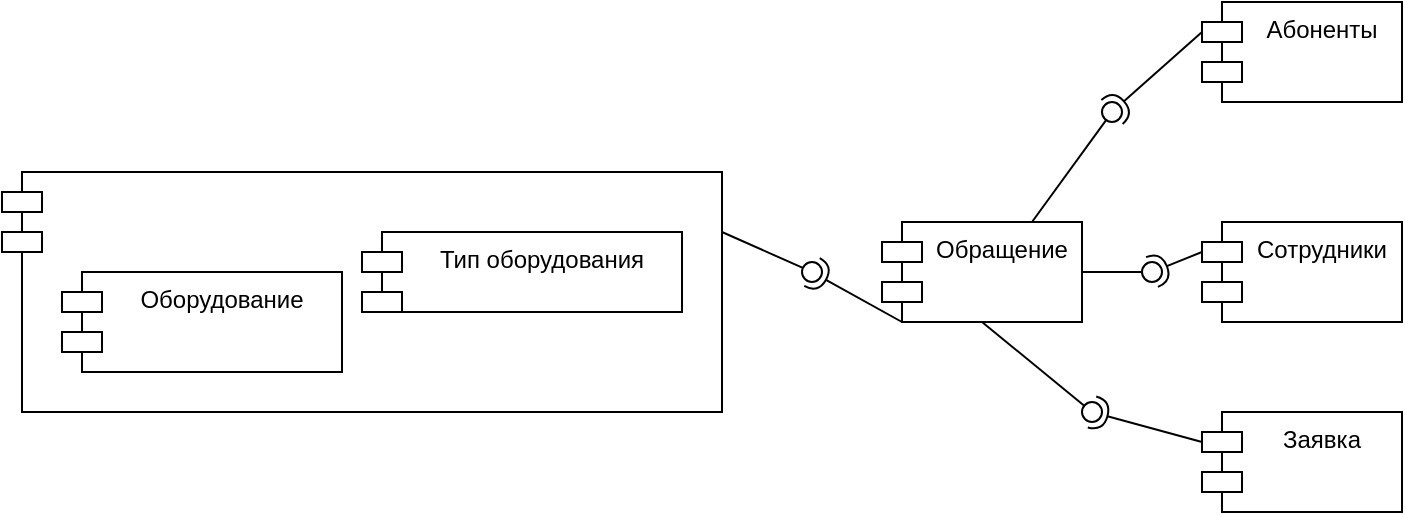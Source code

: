 <mxfile version="14.1.2" type="github">
  <diagram id="3q50SIcxGe6WyhMTCiRP" name="Страница 1">
    <mxGraphModel dx="946" dy="645" grid="1" gridSize="10" guides="1" tooltips="1" connect="1" arrows="1" fold="1" page="1" pageScale="1" pageWidth="827" pageHeight="1169" math="0" shadow="0">
      <root>
        <mxCell id="0" />
        <mxCell id="1" parent="0" />
        <mxCell id="vTD367eCLKFzvuavmpZN-2" value="Обращение" style="shape=module;align=left;spacingLeft=20;align=center;verticalAlign=top;" parent="1" vertex="1">
          <mxGeometry x="470" y="240" width="100" height="50" as="geometry" />
        </mxCell>
        <mxCell id="vTD367eCLKFzvuavmpZN-3" value="Заявка" style="shape=module;align=left;spacingLeft=20;align=center;verticalAlign=top;" parent="1" vertex="1">
          <mxGeometry x="630" y="335" width="100" height="50" as="geometry" />
        </mxCell>
        <mxCell id="vTD367eCLKFzvuavmpZN-4" value="Сотрудники" style="shape=module;align=left;spacingLeft=20;align=center;verticalAlign=top;" parent="1" vertex="1">
          <mxGeometry x="630" y="240" width="100" height="50" as="geometry" />
        </mxCell>
        <mxCell id="vTD367eCLKFzvuavmpZN-5" value="Абоненты" style="shape=module;align=left;spacingLeft=20;align=center;verticalAlign=top;" parent="1" vertex="1">
          <mxGeometry x="630" y="130" width="100" height="50" as="geometry" />
        </mxCell>
        <mxCell id="vTD367eCLKFzvuavmpZN-9" value="" style="group" parent="1" vertex="1" connectable="0">
          <mxGeometry x="30" y="215" width="360" height="120" as="geometry" />
        </mxCell>
        <mxCell id="vTD367eCLKFzvuavmpZN-8" value="" style="shape=module;align=left;spacingLeft=20;align=center;verticalAlign=top;" parent="vTD367eCLKFzvuavmpZN-9" vertex="1">
          <mxGeometry width="360" height="120" as="geometry" />
        </mxCell>
        <mxCell id="vTD367eCLKFzvuavmpZN-6" value="Оборудование" style="shape=module;align=left;spacingLeft=20;align=center;verticalAlign=top;" parent="vTD367eCLKFzvuavmpZN-9" vertex="1">
          <mxGeometry x="30" y="50" width="140" height="50" as="geometry" />
        </mxCell>
        <mxCell id="vTD367eCLKFzvuavmpZN-7" value="Тип оборудования" style="shape=module;align=left;spacingLeft=20;align=center;verticalAlign=top;" parent="vTD367eCLKFzvuavmpZN-9" vertex="1">
          <mxGeometry x="180" y="30" width="160" height="40" as="geometry" />
        </mxCell>
        <mxCell id="mUM-ccR-T-JnQnLstnS7-1" value="" style="rounded=0;orthogonalLoop=1;jettySize=auto;html=1;endArrow=none;endFill=0;exitX=1;exitY=0.25;exitDx=0;exitDy=0;" edge="1" target="mUM-ccR-T-JnQnLstnS7-3" parent="1" source="vTD367eCLKFzvuavmpZN-8">
          <mxGeometry relative="1" as="geometry">
            <mxPoint x="500" y="345" as="sourcePoint" />
          </mxGeometry>
        </mxCell>
        <mxCell id="mUM-ccR-T-JnQnLstnS7-2" value="" style="rounded=0;orthogonalLoop=1;jettySize=auto;html=1;endArrow=halfCircle;endFill=0;entryX=0.5;entryY=0.5;entryDx=0;entryDy=0;endSize=6;strokeWidth=1;exitX=0;exitY=1;exitDx=10;exitDy=0;exitPerimeter=0;" edge="1" target="mUM-ccR-T-JnQnLstnS7-3" parent="1" source="vTD367eCLKFzvuavmpZN-2">
          <mxGeometry relative="1" as="geometry">
            <mxPoint x="540" y="345" as="sourcePoint" />
          </mxGeometry>
        </mxCell>
        <mxCell id="mUM-ccR-T-JnQnLstnS7-3" value="" style="ellipse;whiteSpace=wrap;html=1;fontFamily=Helvetica;fontSize=12;fontColor=#000000;align=center;strokeColor=#000000;fillColor=#ffffff;points=[];aspect=fixed;resizable=0;" vertex="1" parent="1">
          <mxGeometry x="430" y="260" width="10" height="10" as="geometry" />
        </mxCell>
        <mxCell id="mUM-ccR-T-JnQnLstnS7-4" value="" style="rounded=0;orthogonalLoop=1;jettySize=auto;html=1;endArrow=none;endFill=0;exitX=1;exitY=0.5;exitDx=0;exitDy=0;" edge="1" target="mUM-ccR-T-JnQnLstnS7-6" parent="1" source="vTD367eCLKFzvuavmpZN-2">
          <mxGeometry relative="1" as="geometry">
            <mxPoint x="500" y="325" as="sourcePoint" />
          </mxGeometry>
        </mxCell>
        <mxCell id="mUM-ccR-T-JnQnLstnS7-5" value="" style="rounded=0;orthogonalLoop=1;jettySize=auto;html=1;endArrow=halfCircle;endFill=0;entryX=0.5;entryY=0.5;entryDx=0;entryDy=0;endSize=6;strokeWidth=1;exitX=0;exitY=0;exitDx=0;exitDy=15;exitPerimeter=0;" edge="1" target="mUM-ccR-T-JnQnLstnS7-6" parent="1" source="vTD367eCLKFzvuavmpZN-4">
          <mxGeometry relative="1" as="geometry">
            <mxPoint x="540" y="325" as="sourcePoint" />
          </mxGeometry>
        </mxCell>
        <mxCell id="mUM-ccR-T-JnQnLstnS7-6" value="" style="ellipse;whiteSpace=wrap;html=1;fontFamily=Helvetica;fontSize=12;fontColor=#000000;align=center;strokeColor=#000000;fillColor=#ffffff;points=[];aspect=fixed;resizable=0;" vertex="1" parent="1">
          <mxGeometry x="600" y="260" width="10" height="10" as="geometry" />
        </mxCell>
        <mxCell id="mUM-ccR-T-JnQnLstnS7-7" value="" style="rounded=0;orthogonalLoop=1;jettySize=auto;html=1;endArrow=none;endFill=0;exitX=0.5;exitY=1;exitDx=0;exitDy=0;" edge="1" target="mUM-ccR-T-JnQnLstnS7-9" parent="1" source="vTD367eCLKFzvuavmpZN-2">
          <mxGeometry relative="1" as="geometry">
            <mxPoint x="500" y="325" as="sourcePoint" />
          </mxGeometry>
        </mxCell>
        <mxCell id="mUM-ccR-T-JnQnLstnS7-8" value="" style="rounded=0;orthogonalLoop=1;jettySize=auto;html=1;endArrow=halfCircle;endFill=0;entryX=0.5;entryY=0.5;entryDx=0;entryDy=0;endSize=6;strokeWidth=1;exitX=0;exitY=0;exitDx=0;exitDy=15;exitPerimeter=0;" edge="1" target="mUM-ccR-T-JnQnLstnS7-9" parent="1" source="vTD367eCLKFzvuavmpZN-3">
          <mxGeometry relative="1" as="geometry">
            <mxPoint x="540" y="325" as="sourcePoint" />
          </mxGeometry>
        </mxCell>
        <mxCell id="mUM-ccR-T-JnQnLstnS7-9" value="" style="ellipse;whiteSpace=wrap;html=1;fontFamily=Helvetica;fontSize=12;fontColor=#000000;align=center;strokeColor=#000000;fillColor=#ffffff;points=[];aspect=fixed;resizable=0;" vertex="1" parent="1">
          <mxGeometry x="570" y="330" width="10" height="10" as="geometry" />
        </mxCell>
        <mxCell id="mUM-ccR-T-JnQnLstnS7-10" value="" style="rounded=0;orthogonalLoop=1;jettySize=auto;html=1;endArrow=none;endFill=0;exitX=0.75;exitY=0;exitDx=0;exitDy=0;" edge="1" target="mUM-ccR-T-JnQnLstnS7-12" parent="1" source="vTD367eCLKFzvuavmpZN-2">
          <mxGeometry relative="1" as="geometry">
            <mxPoint x="500" y="325" as="sourcePoint" />
          </mxGeometry>
        </mxCell>
        <mxCell id="mUM-ccR-T-JnQnLstnS7-11" value="" style="rounded=0;orthogonalLoop=1;jettySize=auto;html=1;endArrow=halfCircle;endFill=0;entryX=0.5;entryY=0.5;entryDx=0;entryDy=0;endSize=6;strokeWidth=1;exitX=0;exitY=0;exitDx=0;exitDy=15;exitPerimeter=0;" edge="1" target="mUM-ccR-T-JnQnLstnS7-12" parent="1" source="vTD367eCLKFzvuavmpZN-5">
          <mxGeometry relative="1" as="geometry">
            <mxPoint x="540" y="325" as="sourcePoint" />
          </mxGeometry>
        </mxCell>
        <mxCell id="mUM-ccR-T-JnQnLstnS7-12" value="" style="ellipse;whiteSpace=wrap;html=1;fontFamily=Helvetica;fontSize=12;fontColor=#000000;align=center;strokeColor=#000000;fillColor=#ffffff;points=[];aspect=fixed;resizable=0;" vertex="1" parent="1">
          <mxGeometry x="580" y="180" width="10" height="10" as="geometry" />
        </mxCell>
      </root>
    </mxGraphModel>
  </diagram>
</mxfile>
